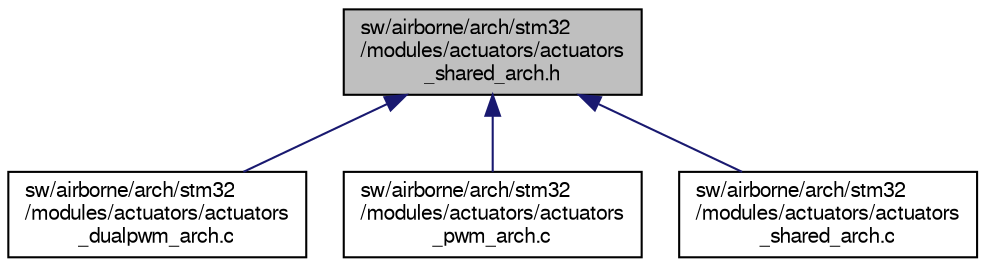 digraph "sw/airborne/arch/stm32/modules/actuators/actuators_shared_arch.h"
{
  edge [fontname="FreeSans",fontsize="10",labelfontname="FreeSans",labelfontsize="10"];
  node [fontname="FreeSans",fontsize="10",shape=record];
  Node1 [label="sw/airborne/arch/stm32\l/modules/actuators/actuators\l_shared_arch.h",height=0.2,width=0.4,color="black", fillcolor="grey75", style="filled", fontcolor="black"];
  Node1 -> Node2 [dir="back",color="midnightblue",fontsize="10",style="solid",fontname="FreeSans"];
  Node2 [label="sw/airborne/arch/stm32\l/modules/actuators/actuators\l_dualpwm_arch.c",height=0.2,width=0.4,color="black", fillcolor="white", style="filled",URL="$stm32_2modules_2actuators_2actuators__dualpwm__arch_8c.html",tooltip="STM32 dual PWM servos handling. "];
  Node1 -> Node3 [dir="back",color="midnightblue",fontsize="10",style="solid",fontname="FreeSans"];
  Node3 [label="sw/airborne/arch/stm32\l/modules/actuators/actuators\l_pwm_arch.c",height=0.2,width=0.4,color="black", fillcolor="white", style="filled",URL="$stm32_2modules_2actuators_2actuators__pwm__arch_8c.html",tooltip="STM32 PWM servos handling. "];
  Node1 -> Node4 [dir="back",color="midnightblue",fontsize="10",style="solid",fontname="FreeSans"];
  Node4 [label="sw/airborne/arch/stm32\l/modules/actuators/actuators\l_shared_arch.c",height=0.2,width=0.4,color="black", fillcolor="white", style="filled",URL="$actuators__shared__arch_8c.html",tooltip="STM32 PWM and dualPWM servos shared functions. "];
}
